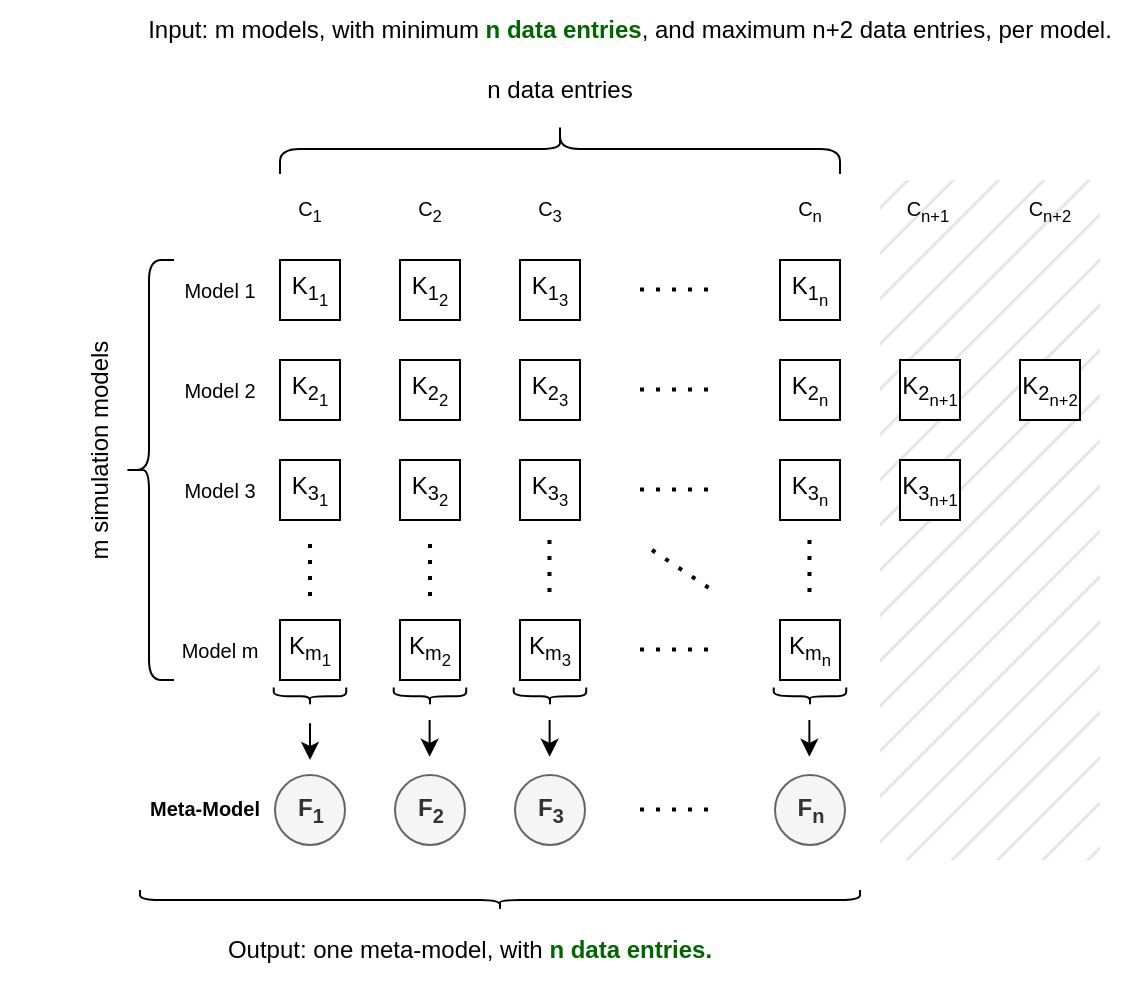 <mxfile version="22.1.16" type="device">
  <diagram name="Page-1" id="vOSsTjQ1IRtIUrMEF979">
    <mxGraphModel dx="1684" dy="563" grid="1" gridSize="10" guides="1" tooltips="1" connect="1" arrows="1" fold="1" page="1" pageScale="1" pageWidth="827" pageHeight="1169" math="0" shadow="0">
      <root>
        <mxCell id="0" />
        <mxCell id="1" parent="0" />
        <mxCell id="PphPl2FGhP92IQoDwCSP-52" value="" style="rounded=0;whiteSpace=wrap;html=1;fontColor=none;labelBackgroundColor=#E6E6E6;noLabel=1;strokeColor=none;gradientColor=none;dashed=1;fillStyle=hatch;fillColor=#E6E6E6;" parent="1" vertex="1">
          <mxGeometry x="360" y="100" width="110" height="340" as="geometry" />
        </mxCell>
        <mxCell id="PphPl2FGhP92IQoDwCSP-2" value="K&lt;sub&gt;1&lt;sub&gt;1&lt;/sub&gt;&lt;/sub&gt;" style="whiteSpace=wrap;html=1;aspect=fixed;" parent="1" vertex="1">
          <mxGeometry x="60" y="140" width="30" height="30" as="geometry" />
        </mxCell>
        <mxCell id="PphPl2FGhP92IQoDwCSP-5" value="" style="endArrow=none;dashed=1;html=1;dashPattern=1 3;strokeWidth=2;rounded=0;" parent="1" edge="1">
          <mxGeometry width="50" height="50" relative="1" as="geometry">
            <mxPoint x="240" y="154.76" as="sourcePoint" />
            <mxPoint x="280" y="154.76" as="targetPoint" />
            <Array as="points">
              <mxPoint x="240" y="154.76" />
            </Array>
          </mxGeometry>
        </mxCell>
        <mxCell id="PphPl2FGhP92IQoDwCSP-10" value="K&lt;sub&gt;1&lt;sub&gt;2&lt;/sub&gt;&lt;/sub&gt;" style="whiteSpace=wrap;html=1;aspect=fixed;" parent="1" vertex="1">
          <mxGeometry x="120" y="140" width="30" height="30" as="geometry" />
        </mxCell>
        <mxCell id="PphPl2FGhP92IQoDwCSP-11" value="K&lt;sub&gt;1&lt;sub&gt;3&lt;/sub&gt;&lt;/sub&gt;" style="whiteSpace=wrap;html=1;aspect=fixed;" parent="1" vertex="1">
          <mxGeometry x="180" y="140" width="30" height="30" as="geometry" />
        </mxCell>
        <mxCell id="PphPl2FGhP92IQoDwCSP-12" value="K&lt;sub&gt;1&lt;sub&gt;n&lt;/sub&gt;&lt;/sub&gt;" style="whiteSpace=wrap;html=1;aspect=fixed;" parent="1" vertex="1">
          <mxGeometry x="310" y="140" width="30" height="30" as="geometry" />
        </mxCell>
        <mxCell id="PphPl2FGhP92IQoDwCSP-13" value="" style="shape=curlyBracket;whiteSpace=wrap;html=1;rounded=1;labelPosition=left;verticalLabelPosition=middle;align=right;verticalAlign=middle;rotation=90;" parent="1" vertex="1">
          <mxGeometry x="187.5" y="-55.5" width="25" height="280" as="geometry" />
        </mxCell>
        <mxCell id="PphPl2FGhP92IQoDwCSP-14" value="n data entries" style="text;html=1;strokeColor=none;fillColor=none;align=center;verticalAlign=middle;whiteSpace=wrap;rounded=0;" parent="1" vertex="1">
          <mxGeometry x="100" y="40" width="200" height="30" as="geometry" />
        </mxCell>
        <mxCell id="PphPl2FGhP92IQoDwCSP-15" value="K&lt;sub&gt;2&lt;sub&gt;1&lt;/sub&gt;&lt;/sub&gt;" style="whiteSpace=wrap;html=1;aspect=fixed;" parent="1" vertex="1">
          <mxGeometry x="60" y="190" width="30" height="30" as="geometry" />
        </mxCell>
        <mxCell id="PphPl2FGhP92IQoDwCSP-16" value="" style="endArrow=none;dashed=1;html=1;dashPattern=1 3;strokeWidth=2;rounded=0;" parent="1" edge="1">
          <mxGeometry width="50" height="50" relative="1" as="geometry">
            <mxPoint x="240" y="204.76" as="sourcePoint" />
            <mxPoint x="280" y="204.76" as="targetPoint" />
            <Array as="points">
              <mxPoint x="240" y="204.76" />
            </Array>
          </mxGeometry>
        </mxCell>
        <mxCell id="PphPl2FGhP92IQoDwCSP-17" value="K&lt;sub&gt;2&lt;sub&gt;2&lt;/sub&gt;&lt;/sub&gt;" style="whiteSpace=wrap;html=1;aspect=fixed;" parent="1" vertex="1">
          <mxGeometry x="120" y="190" width="30" height="30" as="geometry" />
        </mxCell>
        <mxCell id="PphPl2FGhP92IQoDwCSP-18" value="K&lt;sub&gt;2&lt;sub&gt;3&lt;/sub&gt;&lt;/sub&gt;" style="whiteSpace=wrap;html=1;aspect=fixed;" parent="1" vertex="1">
          <mxGeometry x="180" y="190" width="30" height="30" as="geometry" />
        </mxCell>
        <mxCell id="PphPl2FGhP92IQoDwCSP-19" value="K&lt;sub&gt;2&lt;sub&gt;n&lt;/sub&gt;&lt;/sub&gt;" style="whiteSpace=wrap;html=1;aspect=fixed;" parent="1" vertex="1">
          <mxGeometry x="310" y="190" width="30" height="30" as="geometry" />
        </mxCell>
        <mxCell id="PphPl2FGhP92IQoDwCSP-20" value="K&lt;sub&gt;2&lt;sub&gt;n+1&lt;/sub&gt;&lt;/sub&gt;" style="whiteSpace=wrap;html=1;aspect=fixed;" parent="1" vertex="1">
          <mxGeometry x="370" y="190" width="30" height="30" as="geometry" />
        </mxCell>
        <mxCell id="PphPl2FGhP92IQoDwCSP-21" value="K&lt;sub&gt;3&lt;sub&gt;1&lt;/sub&gt;&lt;/sub&gt;" style="whiteSpace=wrap;html=1;aspect=fixed;" parent="1" vertex="1">
          <mxGeometry x="60" y="240" width="30" height="30" as="geometry" />
        </mxCell>
        <mxCell id="PphPl2FGhP92IQoDwCSP-22" value="" style="endArrow=none;dashed=1;html=1;dashPattern=1 3;strokeWidth=2;rounded=0;" parent="1" edge="1">
          <mxGeometry width="50" height="50" relative="1" as="geometry">
            <mxPoint x="240" y="254.76" as="sourcePoint" />
            <mxPoint x="280" y="254.76" as="targetPoint" />
            <Array as="points">
              <mxPoint x="240" y="254.76" />
            </Array>
          </mxGeometry>
        </mxCell>
        <mxCell id="PphPl2FGhP92IQoDwCSP-23" value="K&lt;sub&gt;3&lt;sub&gt;2&lt;/sub&gt;&lt;/sub&gt;" style="whiteSpace=wrap;html=1;aspect=fixed;" parent="1" vertex="1">
          <mxGeometry x="120" y="240" width="30" height="30" as="geometry" />
        </mxCell>
        <mxCell id="PphPl2FGhP92IQoDwCSP-24" value="K&lt;sub&gt;3&lt;sub&gt;3&lt;/sub&gt;&lt;/sub&gt;" style="whiteSpace=wrap;html=1;aspect=fixed;" parent="1" vertex="1">
          <mxGeometry x="180" y="240" width="30" height="30" as="geometry" />
        </mxCell>
        <mxCell id="PphPl2FGhP92IQoDwCSP-25" value="K&lt;sub&gt;3&lt;sub&gt;n&lt;/sub&gt;&lt;/sub&gt;" style="whiteSpace=wrap;html=1;aspect=fixed;" parent="1" vertex="1">
          <mxGeometry x="310" y="240" width="30" height="30" as="geometry" />
        </mxCell>
        <mxCell id="PphPl2FGhP92IQoDwCSP-26" value="K&lt;sub&gt;3&lt;sub&gt;n+1&lt;/sub&gt;&lt;/sub&gt;" style="whiteSpace=wrap;html=1;aspect=fixed;" parent="1" vertex="1">
          <mxGeometry x="370" y="240" width="30" height="30" as="geometry" />
        </mxCell>
        <mxCell id="PphPl2FGhP92IQoDwCSP-27" value="K&lt;sub&gt;2&lt;sub&gt;n+2&lt;/sub&gt;&lt;/sub&gt;" style="whiteSpace=wrap;html=1;aspect=fixed;" parent="1" vertex="1">
          <mxGeometry x="430" y="190" width="30" height="30" as="geometry" />
        </mxCell>
        <mxCell id="PphPl2FGhP92IQoDwCSP-28" value="" style="endArrow=none;dashed=1;html=1;dashPattern=1 3;strokeWidth=2;rounded=0;" parent="1" edge="1">
          <mxGeometry width="50" height="50" relative="1" as="geometry">
            <mxPoint x="75" y="282" as="sourcePoint" />
            <mxPoint x="75" y="310" as="targetPoint" />
            <Array as="points">
              <mxPoint x="75" y="282" />
            </Array>
          </mxGeometry>
        </mxCell>
        <mxCell id="PphPl2FGhP92IQoDwCSP-30" value="" style="endArrow=none;dashed=1;html=1;dashPattern=1 3;strokeWidth=2;rounded=0;" parent="1" edge="1">
          <mxGeometry width="50" height="50" relative="1" as="geometry">
            <mxPoint x="135" y="282" as="sourcePoint" />
            <mxPoint x="135" y="310" as="targetPoint" />
            <Array as="points">
              <mxPoint x="135" y="282" />
            </Array>
          </mxGeometry>
        </mxCell>
        <mxCell id="PphPl2FGhP92IQoDwCSP-31" value="" style="endArrow=none;dashed=1;html=1;dashPattern=1 3;strokeWidth=2;rounded=0;" parent="1" edge="1">
          <mxGeometry width="50" height="50" relative="1" as="geometry">
            <mxPoint x="194.74" y="280" as="sourcePoint" />
            <mxPoint x="194.74" y="308" as="targetPoint" />
            <Array as="points">
              <mxPoint x="194.74" y="280" />
            </Array>
          </mxGeometry>
        </mxCell>
        <mxCell id="PphPl2FGhP92IQoDwCSP-32" value="" style="endArrow=none;dashed=1;html=1;dashPattern=1 3;strokeWidth=2;rounded=0;" parent="1" edge="1">
          <mxGeometry width="50" height="50" relative="1" as="geometry">
            <mxPoint x="324.74" y="280" as="sourcePoint" />
            <mxPoint x="324.74" y="308" as="targetPoint" />
            <Array as="points">
              <mxPoint x="324.74" y="280" />
            </Array>
          </mxGeometry>
        </mxCell>
        <mxCell id="PphPl2FGhP92IQoDwCSP-33" value="" style="endArrow=none;dashed=1;html=1;dashPattern=1 3;strokeWidth=2;rounded=0;" parent="1" edge="1">
          <mxGeometry width="50" height="50" relative="1" as="geometry">
            <mxPoint x="246" y="285" as="sourcePoint" />
            <mxPoint x="276" y="305" as="targetPoint" />
            <Array as="points" />
          </mxGeometry>
        </mxCell>
        <mxCell id="PphPl2FGhP92IQoDwCSP-35" value="K&lt;sub&gt;m&lt;sub&gt;1&lt;/sub&gt;&lt;/sub&gt;" style="whiteSpace=wrap;html=1;aspect=fixed;" parent="1" vertex="1">
          <mxGeometry x="60" y="320" width="30" height="30" as="geometry" />
        </mxCell>
        <mxCell id="PphPl2FGhP92IQoDwCSP-36" value="K&lt;sub&gt;m&lt;sub&gt;2&lt;/sub&gt;&lt;/sub&gt;" style="whiteSpace=wrap;html=1;aspect=fixed;" parent="1" vertex="1">
          <mxGeometry x="120" y="320" width="30" height="30" as="geometry" />
        </mxCell>
        <mxCell id="PphPl2FGhP92IQoDwCSP-37" value="K&lt;sub&gt;m&lt;sub&gt;3&lt;/sub&gt;&lt;/sub&gt;" style="whiteSpace=wrap;html=1;aspect=fixed;" parent="1" vertex="1">
          <mxGeometry x="180" y="320" width="30" height="30" as="geometry" />
        </mxCell>
        <mxCell id="PphPl2FGhP92IQoDwCSP-38" value="K&lt;sub&gt;m&lt;sub&gt;n&lt;/sub&gt;&lt;/sub&gt;" style="whiteSpace=wrap;html=1;aspect=fixed;" parent="1" vertex="1">
          <mxGeometry x="310" y="320" width="30" height="30" as="geometry" />
        </mxCell>
        <mxCell id="PphPl2FGhP92IQoDwCSP-39" value="" style="endArrow=none;dashed=1;html=1;dashPattern=1 3;strokeWidth=2;rounded=0;" parent="1" edge="1">
          <mxGeometry width="50" height="50" relative="1" as="geometry">
            <mxPoint x="240" y="334.79" as="sourcePoint" />
            <mxPoint x="280" y="334.79" as="targetPoint" />
            <Array as="points">
              <mxPoint x="240" y="334.79" />
            </Array>
          </mxGeometry>
        </mxCell>
        <mxCell id="PphPl2FGhP92IQoDwCSP-40" value="" style="shape=curlyBracket;whiteSpace=wrap;html=1;rounded=1;labelPosition=left;verticalLabelPosition=middle;align=right;verticalAlign=middle;rotation=0;" parent="1" vertex="1">
          <mxGeometry x="-18" y="140" width="25" height="210" as="geometry" />
        </mxCell>
        <mxCell id="PphPl2FGhP92IQoDwCSP-41" value="m simulation models" style="text;html=1;strokeColor=none;fillColor=none;align=center;verticalAlign=middle;whiteSpace=wrap;rounded=0;rotation=-90;" parent="1" vertex="1">
          <mxGeometry x="-90" y="220" width="120" height="30" as="geometry" />
        </mxCell>
        <mxCell id="PphPl2FGhP92IQoDwCSP-44" value="Model 1" style="text;html=1;strokeColor=none;fillColor=none;align=center;verticalAlign=middle;whiteSpace=wrap;rounded=0;fontSize=10;" parent="1" vertex="1">
          <mxGeometry y="140" width="60" height="30" as="geometry" />
        </mxCell>
        <mxCell id="PphPl2FGhP92IQoDwCSP-45" value="Model 2" style="text;html=1;strokeColor=none;fillColor=none;align=center;verticalAlign=middle;whiteSpace=wrap;rounded=0;fontSize=10;" parent="1" vertex="1">
          <mxGeometry y="190" width="60" height="30" as="geometry" />
        </mxCell>
        <mxCell id="PphPl2FGhP92IQoDwCSP-46" value="Model 3" style="text;html=1;strokeColor=none;fillColor=none;align=center;verticalAlign=middle;whiteSpace=wrap;rounded=0;fontSize=10;" parent="1" vertex="1">
          <mxGeometry y="240" width="60" height="30" as="geometry" />
        </mxCell>
        <mxCell id="PphPl2FGhP92IQoDwCSP-47" value="Model m" style="text;html=1;strokeColor=none;fillColor=none;align=center;verticalAlign=middle;whiteSpace=wrap;rounded=0;fontSize=10;" parent="1" vertex="1">
          <mxGeometry y="320" width="60" height="30" as="geometry" />
        </mxCell>
        <mxCell id="PphPl2FGhP92IQoDwCSP-48" value="&lt;font style=&quot;font-size: 10px;&quot;&gt;&lt;b&gt;Meta-Model&lt;/b&gt;&lt;/font&gt;" style="ellipse;whiteSpace=wrap;html=1;fillStyle=solid;fillColor=none;fontColor=default;strokeColor=none;" parent="1" vertex="1">
          <mxGeometry x="-10" y="397.5" width="65" height="32.5" as="geometry" />
        </mxCell>
        <mxCell id="PphPl2FGhP92IQoDwCSP-53" value="C&lt;sub&gt;1&lt;/sub&gt;" style="text;html=1;strokeColor=none;fillColor=none;align=center;verticalAlign=middle;whiteSpace=wrap;rounded=0;fontSize=10;" parent="1" vertex="1">
          <mxGeometry x="45" y="100" width="60" height="30" as="geometry" />
        </mxCell>
        <mxCell id="PphPl2FGhP92IQoDwCSP-54" value="C&lt;sub&gt;2&lt;/sub&gt;" style="text;html=1;strokeColor=none;fillColor=none;align=center;verticalAlign=middle;whiteSpace=wrap;rounded=0;fontSize=10;" parent="1" vertex="1">
          <mxGeometry x="105" y="100" width="60" height="30" as="geometry" />
        </mxCell>
        <mxCell id="PphPl2FGhP92IQoDwCSP-55" value="C&lt;sub&gt;3&lt;/sub&gt;" style="text;html=1;strokeColor=none;fillColor=none;align=center;verticalAlign=middle;whiteSpace=wrap;rounded=0;fontSize=10;" parent="1" vertex="1">
          <mxGeometry x="165" y="100" width="60" height="30" as="geometry" />
        </mxCell>
        <mxCell id="PphPl2FGhP92IQoDwCSP-57" value="C&lt;sub&gt;n&lt;/sub&gt;" style="text;html=1;strokeColor=none;fillColor=none;align=center;verticalAlign=middle;whiteSpace=wrap;rounded=0;fontSize=10;" parent="1" vertex="1">
          <mxGeometry x="295" y="100" width="60" height="30" as="geometry" />
        </mxCell>
        <mxCell id="PphPl2FGhP92IQoDwCSP-58" value="C&lt;sub&gt;n+1&lt;/sub&gt;" style="text;html=1;strokeColor=none;fillColor=none;align=center;verticalAlign=middle;whiteSpace=wrap;rounded=0;fontSize=10;" parent="1" vertex="1">
          <mxGeometry x="354" y="100" width="60" height="30" as="geometry" />
        </mxCell>
        <mxCell id="PphPl2FGhP92IQoDwCSP-59" value="C&lt;sub&gt;n+2&lt;/sub&gt;" style="text;html=1;strokeColor=none;fillColor=none;align=center;verticalAlign=middle;whiteSpace=wrap;rounded=0;fontSize=10;" parent="1" vertex="1">
          <mxGeometry x="415" y="100" width="60" height="30" as="geometry" />
        </mxCell>
        <mxCell id="PphPl2FGhP92IQoDwCSP-61" value="&lt;b&gt;F&lt;sub&gt;1&lt;/sub&gt;&lt;/b&gt;" style="ellipse;whiteSpace=wrap;html=1;aspect=fixed;fillColor=#f5f5f5;fontColor=#333333;strokeColor=#666666;" parent="1" vertex="1">
          <mxGeometry x="57.5" y="397.5" width="35" height="35" as="geometry" />
        </mxCell>
        <mxCell id="PphPl2FGhP92IQoDwCSP-62" value="&lt;b&gt;F&lt;sub&gt;2&lt;/sub&gt;&lt;/b&gt;" style="ellipse;whiteSpace=wrap;html=1;aspect=fixed;fillColor=#f5f5f5;fontColor=#333333;strokeColor=#666666;" parent="1" vertex="1">
          <mxGeometry x="117.5" y="397.5" width="35" height="35" as="geometry" />
        </mxCell>
        <mxCell id="PphPl2FGhP92IQoDwCSP-63" value="&lt;b&gt;F&lt;sub&gt;3&lt;/sub&gt;&lt;/b&gt;" style="ellipse;whiteSpace=wrap;html=1;aspect=fixed;fillColor=#f5f5f5;fontColor=#333333;strokeColor=#666666;" parent="1" vertex="1">
          <mxGeometry x="177.5" y="397.5" width="35" height="35" as="geometry" />
        </mxCell>
        <mxCell id="PphPl2FGhP92IQoDwCSP-64" value="&lt;b&gt;F&lt;sub&gt;n&lt;/sub&gt;&lt;/b&gt;" style="ellipse;whiteSpace=wrap;html=1;aspect=fixed;fillColor=#f5f5f5;fontColor=#333333;strokeColor=#666666;" parent="1" vertex="1">
          <mxGeometry x="307.5" y="397.5" width="35" height="35" as="geometry" />
        </mxCell>
        <mxCell id="PphPl2FGhP92IQoDwCSP-65" value="" style="endArrow=none;dashed=1;html=1;dashPattern=1 3;strokeWidth=2;rounded=0;" parent="1" edge="1">
          <mxGeometry width="50" height="50" relative="1" as="geometry">
            <mxPoint x="240" y="414.76" as="sourcePoint" />
            <mxPoint x="280" y="414.76" as="targetPoint" />
            <Array as="points">
              <mxPoint x="240" y="414.76" />
            </Array>
          </mxGeometry>
        </mxCell>
        <mxCell id="PphPl2FGhP92IQoDwCSP-66" value="" style="shape=curlyBracket;whiteSpace=wrap;html=1;rounded=1;labelPosition=left;verticalLabelPosition=middle;align=right;verticalAlign=middle;rotation=-90;" parent="1" vertex="1">
          <mxGeometry x="70.63" y="340" width="8.75" height="36.25" as="geometry" />
        </mxCell>
        <mxCell id="PphPl2FGhP92IQoDwCSP-67" value="Input: m models, with minimum &lt;font color=&quot;#006600&quot;&gt;&lt;b&gt;n data entries&lt;/b&gt;&lt;/font&gt;, and maximum n+2 data entries, per model." style="text;html=1;strokeColor=none;fillColor=none;align=center;verticalAlign=middle;whiteSpace=wrap;rounded=0;" parent="1" vertex="1">
          <mxGeometry x="-10" y="10" width="490" height="30" as="geometry" />
        </mxCell>
        <mxCell id="PphPl2FGhP92IQoDwCSP-69" value="" style="endArrow=classic;html=1;rounded=0;exitX=0.1;exitY=0.5;exitDx=0;exitDy=0;exitPerimeter=0;" parent="1" edge="1">
          <mxGeometry width="50" height="50" relative="1" as="geometry">
            <mxPoint x="75.005" y="371.625" as="sourcePoint" />
            <mxPoint x="75" y="390" as="targetPoint" />
          </mxGeometry>
        </mxCell>
        <mxCell id="PphPl2FGhP92IQoDwCSP-71" value="" style="shape=curlyBracket;whiteSpace=wrap;html=1;rounded=1;labelPosition=left;verticalLabelPosition=middle;align=right;verticalAlign=middle;rotation=-90;" parent="1" vertex="1">
          <mxGeometry x="130.62" y="340" width="8.75" height="36.25" as="geometry" />
        </mxCell>
        <mxCell id="PphPl2FGhP92IQoDwCSP-72" value="" style="shape=curlyBracket;whiteSpace=wrap;html=1;rounded=1;labelPosition=left;verticalLabelPosition=middle;align=right;verticalAlign=middle;rotation=-90;" parent="1" vertex="1">
          <mxGeometry x="190.62" y="340" width="8.75" height="36.25" as="geometry" />
        </mxCell>
        <mxCell id="PphPl2FGhP92IQoDwCSP-73" value="" style="shape=curlyBracket;whiteSpace=wrap;html=1;rounded=1;labelPosition=left;verticalLabelPosition=middle;align=right;verticalAlign=middle;rotation=-90;" parent="1" vertex="1">
          <mxGeometry x="320.62" y="340" width="8.75" height="36.25" as="geometry" />
        </mxCell>
        <mxCell id="PphPl2FGhP92IQoDwCSP-74" value="" style="endArrow=classic;html=1;rounded=0;exitX=0.1;exitY=0.5;exitDx=0;exitDy=0;exitPerimeter=0;" parent="1" edge="1">
          <mxGeometry width="50" height="50" relative="1" as="geometry">
            <mxPoint x="134.825" y="370.005" as="sourcePoint" />
            <mxPoint x="134.82" y="388.38" as="targetPoint" />
          </mxGeometry>
        </mxCell>
        <mxCell id="PphPl2FGhP92IQoDwCSP-75" value="" style="endArrow=classic;html=1;rounded=0;exitX=0.1;exitY=0.5;exitDx=0;exitDy=0;exitPerimeter=0;" parent="1" edge="1">
          <mxGeometry width="50" height="50" relative="1" as="geometry">
            <mxPoint x="194.825" y="370.005" as="sourcePoint" />
            <mxPoint x="194.82" y="388.38" as="targetPoint" />
          </mxGeometry>
        </mxCell>
        <mxCell id="PphPl2FGhP92IQoDwCSP-76" value="" style="endArrow=classic;html=1;rounded=0;exitX=0.1;exitY=0.5;exitDx=0;exitDy=0;exitPerimeter=0;" parent="1" edge="1">
          <mxGeometry width="50" height="50" relative="1" as="geometry">
            <mxPoint x="324.695" y="370.005" as="sourcePoint" />
            <mxPoint x="324.69" y="388.38" as="targetPoint" />
          </mxGeometry>
        </mxCell>
        <mxCell id="PphPl2FGhP92IQoDwCSP-78" value="Output: one meta-model, with &lt;font color=&quot;#006600&quot;&gt;&lt;b&gt;n data entries.&lt;/b&gt;&lt;/font&gt;" style="text;html=1;strokeColor=none;fillColor=none;align=center;verticalAlign=middle;whiteSpace=wrap;rounded=0;" parent="1" vertex="1">
          <mxGeometry x="-80" y="470" width="470" height="30" as="geometry" />
        </mxCell>
        <mxCell id="PphPl2FGhP92IQoDwCSP-80" value="" style="shape=curlyBracket;whiteSpace=wrap;html=1;rounded=1;labelPosition=left;verticalLabelPosition=middle;align=right;verticalAlign=middle;rotation=-90;" parent="1" vertex="1">
          <mxGeometry x="165" y="280" width="10" height="360" as="geometry" />
        </mxCell>
      </root>
    </mxGraphModel>
  </diagram>
</mxfile>
